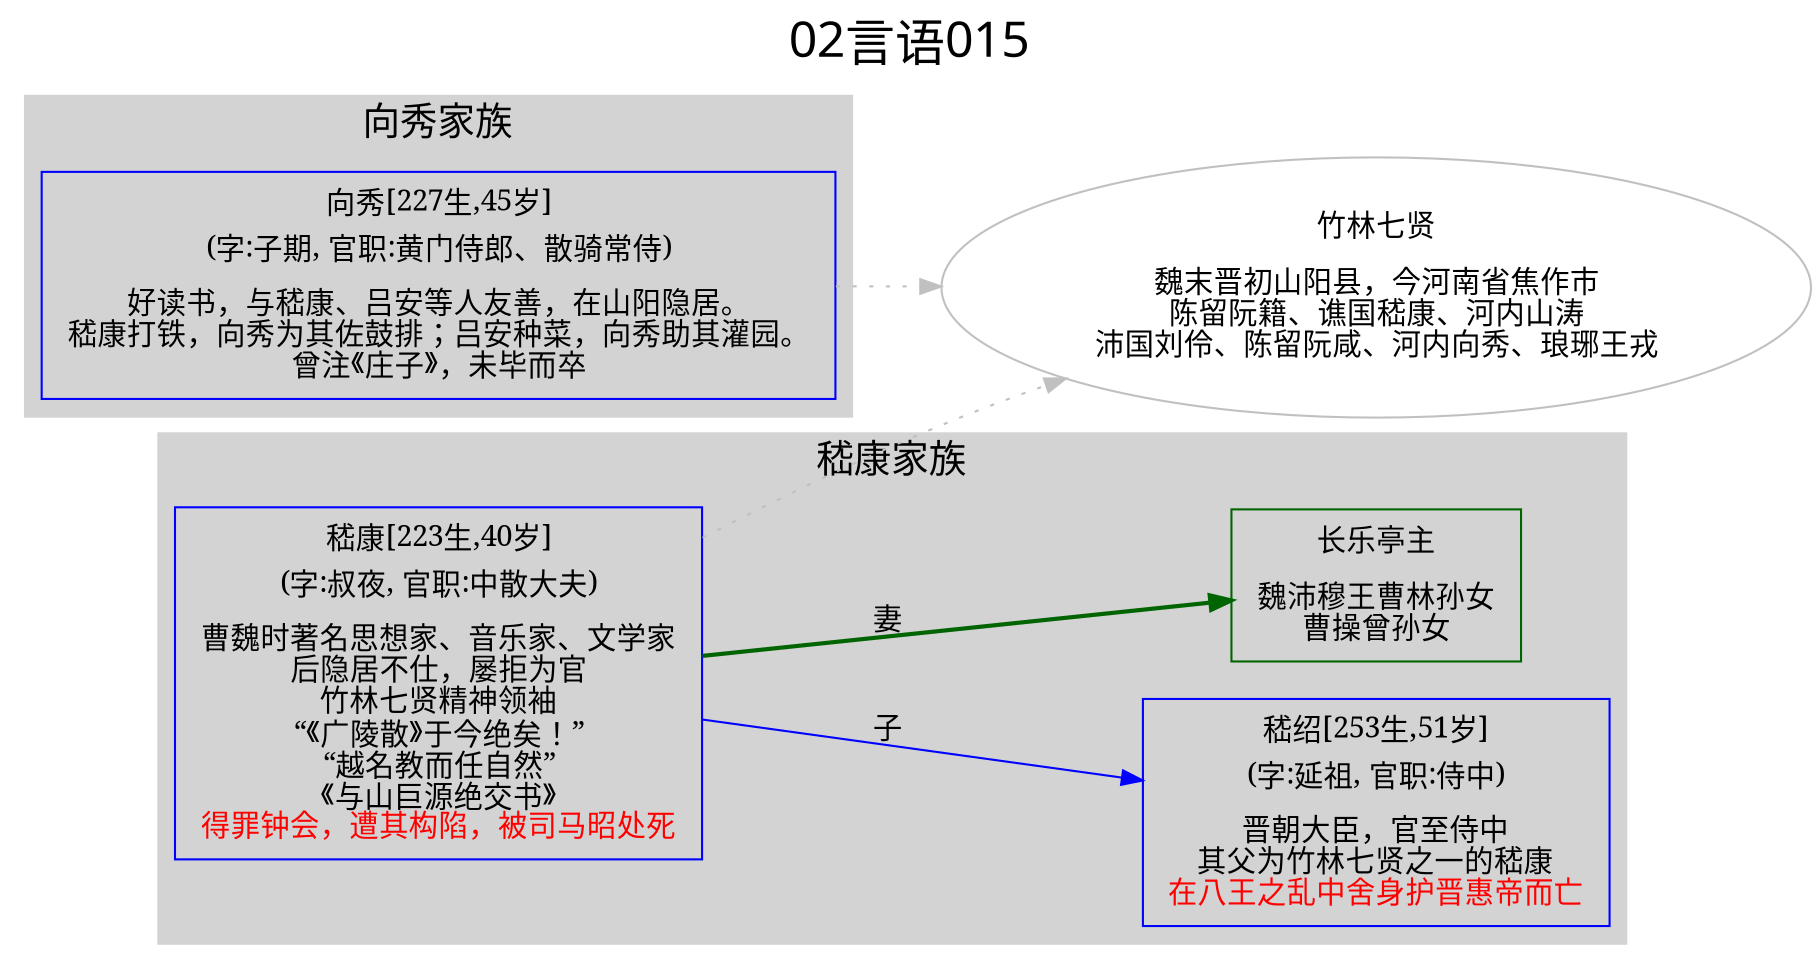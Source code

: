 
digraph
{
	rankdir = "LR";
	ranksep = 0.5;
	label = "02言语015";
	labelloc = "t";
	fontsize = "24";
	fontname = "SimHei";

	graph [style="filled", color="lightgrey"];
	node [fontname="SimSun"];
	edge [fontname="SimSun"];

	向秀 [shape="box", color="blue", label=<<table border="0" cellborder="0"><tr><td>向秀[227生,45岁]</td></tr><tr><td>(字:子期, 官职:黄门侍郎、散骑常侍)</td></tr><tr><td></td></tr><tr><td>好读书，与嵇康、吕安等人友善，在山阳隐居。<br/>嵇康打铁，向秀为其佐鼓排；吕安种菜，向秀助其灌园。<br/>曾注《庄子》，未毕而卒<br/></td></tr></table>>];
	竹林七贤 [shape="ellipse", color="gray", label=<<table border="0" cellborder="0"><tr><td>竹林七贤</td></tr><tr><td></td></tr><tr><td>魏末晋初山阳县，今河南省焦作市<br/>陈留阮籍、谯国嵇康、河内山涛<br/>沛国刘伶、陈留阮咸、河内向秀、琅琊王戎<br/></td></tr></table>>];
	嵇康 [shape="box", color="blue", label=<<table border="0" cellborder="0"><tr><td>嵇康[223生,40岁]</td></tr><tr><td>(字:叔夜, 官职:中散大夫)</td></tr><tr><td></td></tr><tr><td>曹魏时著名思想家、音乐家、文学家<br/>后隐居不仕，屡拒为官<br/>竹林七贤精神领袖<br/>“《广陵散》于今绝矣！”<br/>“越名教而任自然”<br/>《与山巨源绝交书》<br/><font color = 'red'>得罪钟会，遭其构陷，被司马昭处死</font></td></tr></table>>];
	嵇绍 [shape="box", color="blue", label=<<table border="0" cellborder="0"><tr><td>嵇绍[253生,51岁]</td></tr><tr><td>(字:延祖, 官职:侍中)</td></tr><tr><td></td></tr><tr><td>晋朝大臣，官至侍中<br/>其父为竹林七贤之一的嵇康<br/><font color = 'red'>在八王之乱中舍身护晋惠帝而亡</font></td></tr></table>>];
	长乐亭主 [shape="box", color="darkgreen", label=<<table border="0" cellborder="0"><tr><td>长乐亭主</td></tr><tr><td></td></tr><tr><td>魏沛穆王曹林孙女<br/>曹操曾孙女<br/></td></tr></table>>];

	向秀 -> 竹林七贤 [label="", style=dotted, color="gray"];
	嵇康 -> 长乐亭主 [label="妻", style=bold, color="darkgreen"];
	嵇康 -> 嵇绍 [label="子", style=solid, color="blue"];
	嵇康 -> 竹林七贤 [label="", style=dotted, color="gray"];


	subgraph "cluster_向秀"
	{
		fontsize="18";
		label="向秀家族";
		向秀;
	}

	subgraph "cluster_嵇康"
	{
		fontsize="18";
		label="嵇康家族";
		嵇康;嵇绍;长乐亭主;
	}

}
